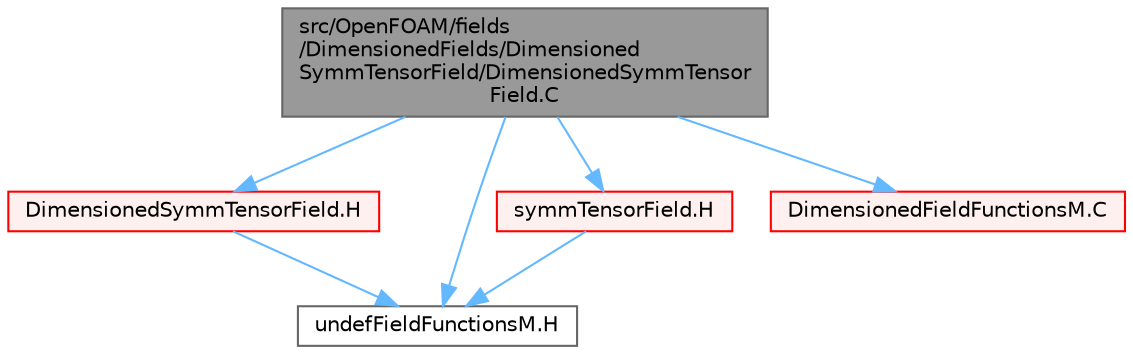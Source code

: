 digraph "src/OpenFOAM/fields/DimensionedFields/DimensionedSymmTensorField/DimensionedSymmTensorField.C"
{
 // LATEX_PDF_SIZE
  bgcolor="transparent";
  edge [fontname=Helvetica,fontsize=10,labelfontname=Helvetica,labelfontsize=10];
  node [fontname=Helvetica,fontsize=10,shape=box,height=0.2,width=0.4];
  Node1 [id="Node000001",label="src/OpenFOAM/fields\l/DimensionedFields/Dimensioned\lSymmTensorField/DimensionedSymmTensor\lField.C",height=0.2,width=0.4,color="gray40", fillcolor="grey60", style="filled", fontcolor="black",tooltip=" "];
  Node1 -> Node2 [id="edge1_Node000001_Node000002",color="steelblue1",style="solid",tooltip=" "];
  Node2 [id="Node000002",label="DimensionedSymmTensorField.H",height=0.2,width=0.4,color="red", fillcolor="#FFF0F0", style="filled",URL="$DimensionedSymmTensorField_8H.html",tooltip="SymmTensor specific part of the implementation of DimensionedField."];
  Node2 -> Node170 [id="edge2_Node000002_Node000170",color="steelblue1",style="solid",tooltip=" "];
  Node170 [id="Node000170",label="undefFieldFunctionsM.H",height=0.2,width=0.4,color="grey40", fillcolor="white", style="filled",URL="$undefFieldFunctionsM_8H.html",tooltip=" "];
  Node1 -> Node219 [id="edge3_Node000001_Node000219",color="steelblue1",style="solid",tooltip=" "];
  Node219 [id="Node000219",label="symmTensorField.H",height=0.2,width=0.4,color="red", fillcolor="#FFF0F0", style="filled",URL="$symmTensorField_8H.html",tooltip=" "];
  Node219 -> Node170 [id="edge4_Node000219_Node000170",color="steelblue1",style="solid",tooltip=" "];
  Node1 -> Node221 [id="edge5_Node000001_Node000221",color="steelblue1",style="solid",tooltip=" "];
  Node221 [id="Node000221",label="DimensionedFieldFunctionsM.C",height=0.2,width=0.4,color="red", fillcolor="#FFF0F0", style="filled",URL="$DimensionedFieldFunctionsM_8C.html",tooltip=" "];
  Node1 -> Node170 [id="edge6_Node000001_Node000170",color="steelblue1",style="solid",tooltip=" "];
}
